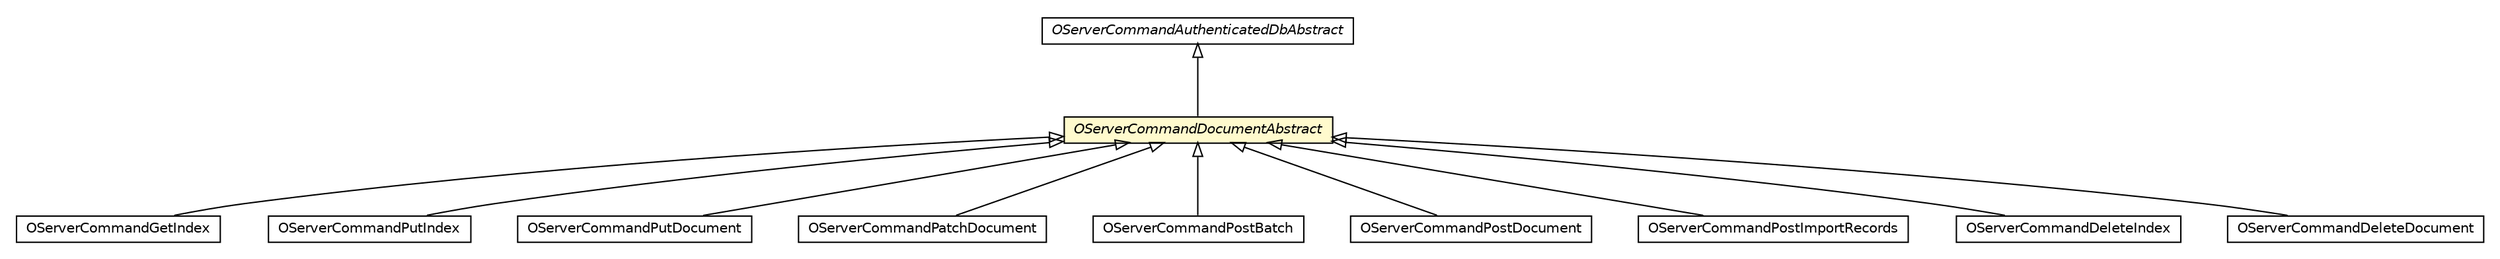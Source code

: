 #!/usr/local/bin/dot
#
# Class diagram 
# Generated by UMLGraph version R5_6-24-gf6e263 (http://www.umlgraph.org/)
#

digraph G {
	edge [fontname="Helvetica",fontsize=10,labelfontname="Helvetica",labelfontsize=10];
	node [fontname="Helvetica",fontsize=10,shape=plaintext];
	nodesep=0.25;
	ranksep=0.5;
	// com.orientechnologies.orient.server.network.protocol.http.command.get.OServerCommandGetIndex
	c6480727 [label=<<table title="com.orientechnologies.orient.server.network.protocol.http.command.get.OServerCommandGetIndex" border="0" cellborder="1" cellspacing="0" cellpadding="2" port="p" href="./get/OServerCommandGetIndex.html">
		<tr><td><table border="0" cellspacing="0" cellpadding="1">
<tr><td align="center" balign="center"> OServerCommandGetIndex </td></tr>
		</table></td></tr>
		</table>>, URL="./get/OServerCommandGetIndex.html", fontname="Helvetica", fontcolor="black", fontsize=10.0];
	// com.orientechnologies.orient.server.network.protocol.http.command.OServerCommandDocumentAbstract
	c6480733 [label=<<table title="com.orientechnologies.orient.server.network.protocol.http.command.OServerCommandDocumentAbstract" border="0" cellborder="1" cellspacing="0" cellpadding="2" port="p" bgcolor="lemonChiffon" href="./OServerCommandDocumentAbstract.html">
		<tr><td><table border="0" cellspacing="0" cellpadding="1">
<tr><td align="center" balign="center"><font face="Helvetica-Oblique"> OServerCommandDocumentAbstract </font></td></tr>
		</table></td></tr>
		</table>>, URL="./OServerCommandDocumentAbstract.html", fontname="Helvetica", fontcolor="black", fontsize=10.0];
	// com.orientechnologies.orient.server.network.protocol.http.command.OServerCommandAuthenticatedDbAbstract
	c6480734 [label=<<table title="com.orientechnologies.orient.server.network.protocol.http.command.OServerCommandAuthenticatedDbAbstract" border="0" cellborder="1" cellspacing="0" cellpadding="2" port="p" href="./OServerCommandAuthenticatedDbAbstract.html">
		<tr><td><table border="0" cellspacing="0" cellpadding="1">
<tr><td align="center" balign="center"><font face="Helvetica-Oblique"> OServerCommandAuthenticatedDbAbstract </font></td></tr>
		</table></td></tr>
		</table>>, URL="./OServerCommandAuthenticatedDbAbstract.html", fontname="Helvetica", fontcolor="black", fontsize=10.0];
	// com.orientechnologies.orient.server.network.protocol.http.command.put.OServerCommandPutIndex
	c6480741 [label=<<table title="com.orientechnologies.orient.server.network.protocol.http.command.put.OServerCommandPutIndex" border="0" cellborder="1" cellspacing="0" cellpadding="2" port="p" href="./put/OServerCommandPutIndex.html">
		<tr><td><table border="0" cellspacing="0" cellpadding="1">
<tr><td align="center" balign="center"> OServerCommandPutIndex </td></tr>
		</table></td></tr>
		</table>>, URL="./put/OServerCommandPutIndex.html", fontname="Helvetica", fontcolor="black", fontsize=10.0];
	// com.orientechnologies.orient.server.network.protocol.http.command.put.OServerCommandPutDocument
	c6480742 [label=<<table title="com.orientechnologies.orient.server.network.protocol.http.command.put.OServerCommandPutDocument" border="0" cellborder="1" cellspacing="0" cellpadding="2" port="p" href="./put/OServerCommandPutDocument.html">
		<tr><td><table border="0" cellspacing="0" cellpadding="1">
<tr><td align="center" balign="center"> OServerCommandPutDocument </td></tr>
		</table></td></tr>
		</table>>, URL="./put/OServerCommandPutDocument.html", fontname="Helvetica", fontcolor="black", fontsize=10.0];
	// com.orientechnologies.orient.server.network.protocol.http.command.patch.OServerCommandPatchDocument
	c6480747 [label=<<table title="com.orientechnologies.orient.server.network.protocol.http.command.patch.OServerCommandPatchDocument" border="0" cellborder="1" cellspacing="0" cellpadding="2" port="p" href="./patch/OServerCommandPatchDocument.html">
		<tr><td><table border="0" cellspacing="0" cellpadding="1">
<tr><td align="center" balign="center"> OServerCommandPatchDocument </td></tr>
		</table></td></tr>
		</table>>, URL="./patch/OServerCommandPatchDocument.html", fontname="Helvetica", fontcolor="black", fontsize=10.0];
	// com.orientechnologies.orient.server.network.protocol.http.command.post.OServerCommandPostBatch
	c6480750 [label=<<table title="com.orientechnologies.orient.server.network.protocol.http.command.post.OServerCommandPostBatch" border="0" cellborder="1" cellspacing="0" cellpadding="2" port="p" href="./post/OServerCommandPostBatch.html">
		<tr><td><table border="0" cellspacing="0" cellpadding="1">
<tr><td align="center" balign="center"> OServerCommandPostBatch </td></tr>
		</table></td></tr>
		</table>>, URL="./post/OServerCommandPostBatch.html", fontname="Helvetica", fontcolor="black", fontsize=10.0];
	// com.orientechnologies.orient.server.network.protocol.http.command.post.OServerCommandPostDocument
	c6480759 [label=<<table title="com.orientechnologies.orient.server.network.protocol.http.command.post.OServerCommandPostDocument" border="0" cellborder="1" cellspacing="0" cellpadding="2" port="p" href="./post/OServerCommandPostDocument.html">
		<tr><td><table border="0" cellspacing="0" cellpadding="1">
<tr><td align="center" balign="center"> OServerCommandPostDocument </td></tr>
		</table></td></tr>
		</table>>, URL="./post/OServerCommandPostDocument.html", fontname="Helvetica", fontcolor="black", fontsize=10.0];
	// com.orientechnologies.orient.server.network.protocol.http.command.post.OServerCommandPostImportRecords
	c6480761 [label=<<table title="com.orientechnologies.orient.server.network.protocol.http.command.post.OServerCommandPostImportRecords" border="0" cellborder="1" cellspacing="0" cellpadding="2" port="p" href="./post/OServerCommandPostImportRecords.html">
		<tr><td><table border="0" cellspacing="0" cellpadding="1">
<tr><td align="center" balign="center"> OServerCommandPostImportRecords </td></tr>
		</table></td></tr>
		</table>>, URL="./post/OServerCommandPostImportRecords.html", fontname="Helvetica", fontcolor="black", fontsize=10.0];
	// com.orientechnologies.orient.server.network.protocol.http.command.delete.OServerCommandDeleteIndex
	c6480767 [label=<<table title="com.orientechnologies.orient.server.network.protocol.http.command.delete.OServerCommandDeleteIndex" border="0" cellborder="1" cellspacing="0" cellpadding="2" port="p" href="./delete/OServerCommandDeleteIndex.html">
		<tr><td><table border="0" cellspacing="0" cellpadding="1">
<tr><td align="center" balign="center"> OServerCommandDeleteIndex </td></tr>
		</table></td></tr>
		</table>>, URL="./delete/OServerCommandDeleteIndex.html", fontname="Helvetica", fontcolor="black", fontsize=10.0];
	// com.orientechnologies.orient.server.network.protocol.http.command.delete.OServerCommandDeleteDocument
	c6480768 [label=<<table title="com.orientechnologies.orient.server.network.protocol.http.command.delete.OServerCommandDeleteDocument" border="0" cellborder="1" cellspacing="0" cellpadding="2" port="p" href="./delete/OServerCommandDeleteDocument.html">
		<tr><td><table border="0" cellspacing="0" cellpadding="1">
<tr><td align="center" balign="center"> OServerCommandDeleteDocument </td></tr>
		</table></td></tr>
		</table>>, URL="./delete/OServerCommandDeleteDocument.html", fontname="Helvetica", fontcolor="black", fontsize=10.0];
	//com.orientechnologies.orient.server.network.protocol.http.command.get.OServerCommandGetIndex extends com.orientechnologies.orient.server.network.protocol.http.command.OServerCommandDocumentAbstract
	c6480733:p -> c6480727:p [dir=back,arrowtail=empty];
	//com.orientechnologies.orient.server.network.protocol.http.command.OServerCommandDocumentAbstract extends com.orientechnologies.orient.server.network.protocol.http.command.OServerCommandAuthenticatedDbAbstract
	c6480734:p -> c6480733:p [dir=back,arrowtail=empty];
	//com.orientechnologies.orient.server.network.protocol.http.command.put.OServerCommandPutIndex extends com.orientechnologies.orient.server.network.protocol.http.command.OServerCommandDocumentAbstract
	c6480733:p -> c6480741:p [dir=back,arrowtail=empty];
	//com.orientechnologies.orient.server.network.protocol.http.command.put.OServerCommandPutDocument extends com.orientechnologies.orient.server.network.protocol.http.command.OServerCommandDocumentAbstract
	c6480733:p -> c6480742:p [dir=back,arrowtail=empty];
	//com.orientechnologies.orient.server.network.protocol.http.command.patch.OServerCommandPatchDocument extends com.orientechnologies.orient.server.network.protocol.http.command.OServerCommandDocumentAbstract
	c6480733:p -> c6480747:p [dir=back,arrowtail=empty];
	//com.orientechnologies.orient.server.network.protocol.http.command.post.OServerCommandPostBatch extends com.orientechnologies.orient.server.network.protocol.http.command.OServerCommandDocumentAbstract
	c6480733:p -> c6480750:p [dir=back,arrowtail=empty];
	//com.orientechnologies.orient.server.network.protocol.http.command.post.OServerCommandPostDocument extends com.orientechnologies.orient.server.network.protocol.http.command.OServerCommandDocumentAbstract
	c6480733:p -> c6480759:p [dir=back,arrowtail=empty];
	//com.orientechnologies.orient.server.network.protocol.http.command.post.OServerCommandPostImportRecords extends com.orientechnologies.orient.server.network.protocol.http.command.OServerCommandDocumentAbstract
	c6480733:p -> c6480761:p [dir=back,arrowtail=empty];
	//com.orientechnologies.orient.server.network.protocol.http.command.delete.OServerCommandDeleteIndex extends com.orientechnologies.orient.server.network.protocol.http.command.OServerCommandDocumentAbstract
	c6480733:p -> c6480767:p [dir=back,arrowtail=empty];
	//com.orientechnologies.orient.server.network.protocol.http.command.delete.OServerCommandDeleteDocument extends com.orientechnologies.orient.server.network.protocol.http.command.OServerCommandDocumentAbstract
	c6480733:p -> c6480768:p [dir=back,arrowtail=empty];
}


